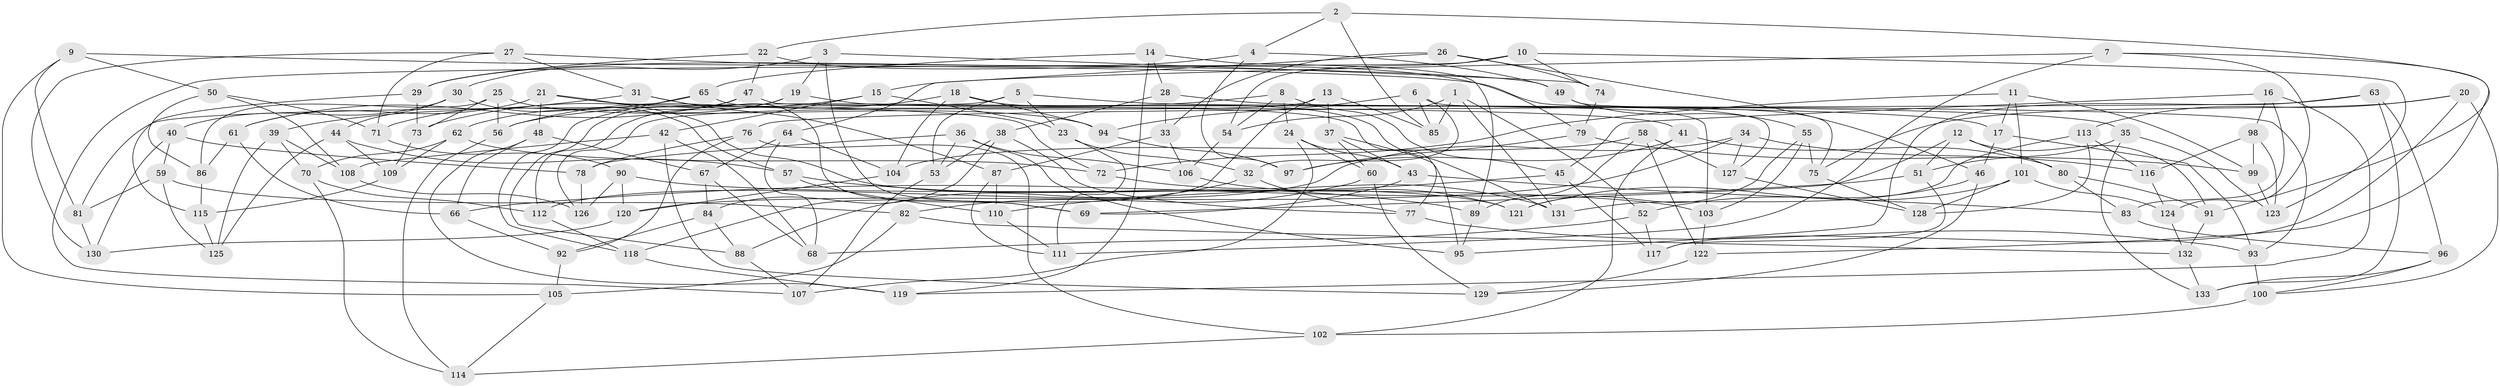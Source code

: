 // coarse degree distribution, {4: 0.5949367088607594, 6: 0.22784810126582278, 8: 0.06329113924050633, 12: 0.02531645569620253, 10: 0.0379746835443038, 7: 0.02531645569620253, 13: 0.012658227848101266, 3: 0.012658227848101266}
// Generated by graph-tools (version 1.1) at 2025/20/03/04/25 18:20:39]
// undirected, 133 vertices, 266 edges
graph export_dot {
graph [start="1"]
  node [color=gray90,style=filled];
  1;
  2;
  3;
  4;
  5;
  6;
  7;
  8;
  9;
  10;
  11;
  12;
  13;
  14;
  15;
  16;
  17;
  18;
  19;
  20;
  21;
  22;
  23;
  24;
  25;
  26;
  27;
  28;
  29;
  30;
  31;
  32;
  33;
  34;
  35;
  36;
  37;
  38;
  39;
  40;
  41;
  42;
  43;
  44;
  45;
  46;
  47;
  48;
  49;
  50;
  51;
  52;
  53;
  54;
  55;
  56;
  57;
  58;
  59;
  60;
  61;
  62;
  63;
  64;
  65;
  66;
  67;
  68;
  69;
  70;
  71;
  72;
  73;
  74;
  75;
  76;
  77;
  78;
  79;
  80;
  81;
  82;
  83;
  84;
  85;
  86;
  87;
  88;
  89;
  90;
  91;
  92;
  93;
  94;
  95;
  96;
  97;
  98;
  99;
  100;
  101;
  102;
  103;
  104;
  105;
  106;
  107;
  108;
  109;
  110;
  111;
  112;
  113;
  114;
  115;
  116;
  117;
  118;
  119;
  120;
  121;
  122;
  123;
  124;
  125;
  126;
  127;
  128;
  129;
  130;
  131;
  132;
  133;
  1 -- 54;
  1 -- 85;
  1 -- 52;
  1 -- 131;
  2 -- 22;
  2 -- 4;
  2 -- 91;
  2 -- 85;
  3 -- 69;
  3 -- 30;
  3 -- 19;
  3 -- 74;
  4 -- 29;
  4 -- 49;
  4 -- 97;
  5 -- 81;
  5 -- 17;
  5 -- 23;
  5 -- 53;
  6 -- 32;
  6 -- 94;
  6 -- 103;
  6 -- 85;
  7 -- 15;
  7 -- 122;
  7 -- 111;
  7 -- 124;
  8 -- 56;
  8 -- 54;
  8 -- 45;
  8 -- 24;
  9 -- 127;
  9 -- 105;
  9 -- 81;
  9 -- 50;
  10 -- 107;
  10 -- 123;
  10 -- 74;
  10 -- 54;
  11 -- 101;
  11 -- 99;
  11 -- 17;
  11 -- 72;
  12 -- 80;
  12 -- 91;
  12 -- 51;
  12 -- 69;
  13 -- 118;
  13 -- 37;
  13 -- 126;
  13 -- 85;
  14 -- 28;
  14 -- 119;
  14 -- 65;
  14 -- 89;
  15 -- 23;
  15 -- 73;
  15 -- 42;
  16 -- 98;
  16 -- 119;
  16 -- 45;
  16 -- 83;
  17 -- 93;
  17 -- 46;
  18 -- 94;
  18 -- 56;
  18 -- 131;
  18 -- 104;
  19 -- 41;
  19 -- 112;
  19 -- 62;
  20 -- 113;
  20 -- 117;
  20 -- 100;
  20 -- 75;
  21 -- 121;
  21 -- 61;
  21 -- 72;
  21 -- 48;
  22 -- 47;
  22 -- 29;
  22 -- 79;
  23 -- 32;
  23 -- 111;
  24 -- 60;
  24 -- 107;
  24 -- 43;
  25 -- 73;
  25 -- 56;
  25 -- 86;
  25 -- 94;
  26 -- 64;
  26 -- 33;
  26 -- 46;
  26 -- 74;
  27 -- 71;
  27 -- 49;
  27 -- 31;
  27 -- 130;
  28 -- 35;
  28 -- 38;
  28 -- 33;
  29 -- 73;
  29 -- 115;
  30 -- 57;
  30 -- 40;
  30 -- 44;
  31 -- 39;
  31 -- 69;
  31 -- 87;
  32 -- 88;
  32 -- 77;
  33 -- 106;
  33 -- 87;
  34 -- 127;
  34 -- 120;
  34 -- 112;
  34 -- 116;
  35 -- 51;
  35 -- 123;
  35 -- 133;
  36 -- 106;
  36 -- 95;
  36 -- 53;
  36 -- 78;
  37 -- 95;
  37 -- 60;
  37 -- 43;
  38 -- 84;
  38 -- 77;
  38 -- 53;
  39 -- 125;
  39 -- 108;
  39 -- 70;
  40 -- 59;
  40 -- 78;
  40 -- 130;
  41 -- 102;
  41 -- 97;
  41 -- 80;
  42 -- 68;
  42 -- 108;
  42 -- 129;
  43 -- 69;
  43 -- 83;
  44 -- 125;
  44 -- 57;
  44 -- 109;
  45 -- 117;
  45 -- 110;
  46 -- 52;
  46 -- 129;
  47 -- 88;
  47 -- 93;
  47 -- 61;
  48 -- 119;
  48 -- 67;
  48 -- 66;
  49 -- 75;
  49 -- 55;
  50 -- 86;
  50 -- 108;
  50 -- 71;
  51 -- 66;
  51 -- 117;
  52 -- 117;
  52 -- 68;
  53 -- 107;
  54 -- 106;
  55 -- 75;
  55 -- 103;
  55 -- 121;
  56 -- 114;
  57 -- 110;
  57 -- 89;
  58 -- 127;
  58 -- 89;
  58 -- 122;
  58 -- 104;
  59 -- 81;
  59 -- 125;
  59 -- 82;
  60 -- 82;
  60 -- 129;
  61 -- 86;
  61 -- 66;
  62 -- 70;
  62 -- 72;
  62 -- 109;
  63 -- 133;
  63 -- 95;
  63 -- 96;
  63 -- 76;
  64 -- 67;
  64 -- 68;
  64 -- 104;
  65 -- 77;
  65 -- 71;
  65 -- 118;
  66 -- 92;
  67 -- 84;
  67 -- 68;
  70 -- 112;
  70 -- 114;
  71 -- 90;
  72 -- 131;
  73 -- 109;
  74 -- 79;
  75 -- 128;
  76 -- 78;
  76 -- 92;
  76 -- 102;
  77 -- 93;
  78 -- 126;
  79 -- 97;
  79 -- 99;
  80 -- 83;
  80 -- 91;
  81 -- 130;
  82 -- 105;
  82 -- 132;
  83 -- 96;
  84 -- 88;
  84 -- 92;
  86 -- 115;
  87 -- 110;
  87 -- 111;
  88 -- 107;
  89 -- 95;
  90 -- 103;
  90 -- 126;
  90 -- 120;
  91 -- 132;
  92 -- 105;
  93 -- 100;
  94 -- 97;
  96 -- 133;
  96 -- 100;
  98 -- 123;
  98 -- 99;
  98 -- 116;
  99 -- 123;
  100 -- 102;
  101 -- 128;
  101 -- 121;
  101 -- 124;
  102 -- 114;
  103 -- 122;
  104 -- 120;
  105 -- 114;
  106 -- 121;
  108 -- 126;
  109 -- 115;
  110 -- 111;
  112 -- 118;
  113 -- 128;
  113 -- 131;
  113 -- 116;
  115 -- 125;
  116 -- 124;
  118 -- 119;
  120 -- 130;
  122 -- 129;
  124 -- 132;
  127 -- 128;
  132 -- 133;
}
